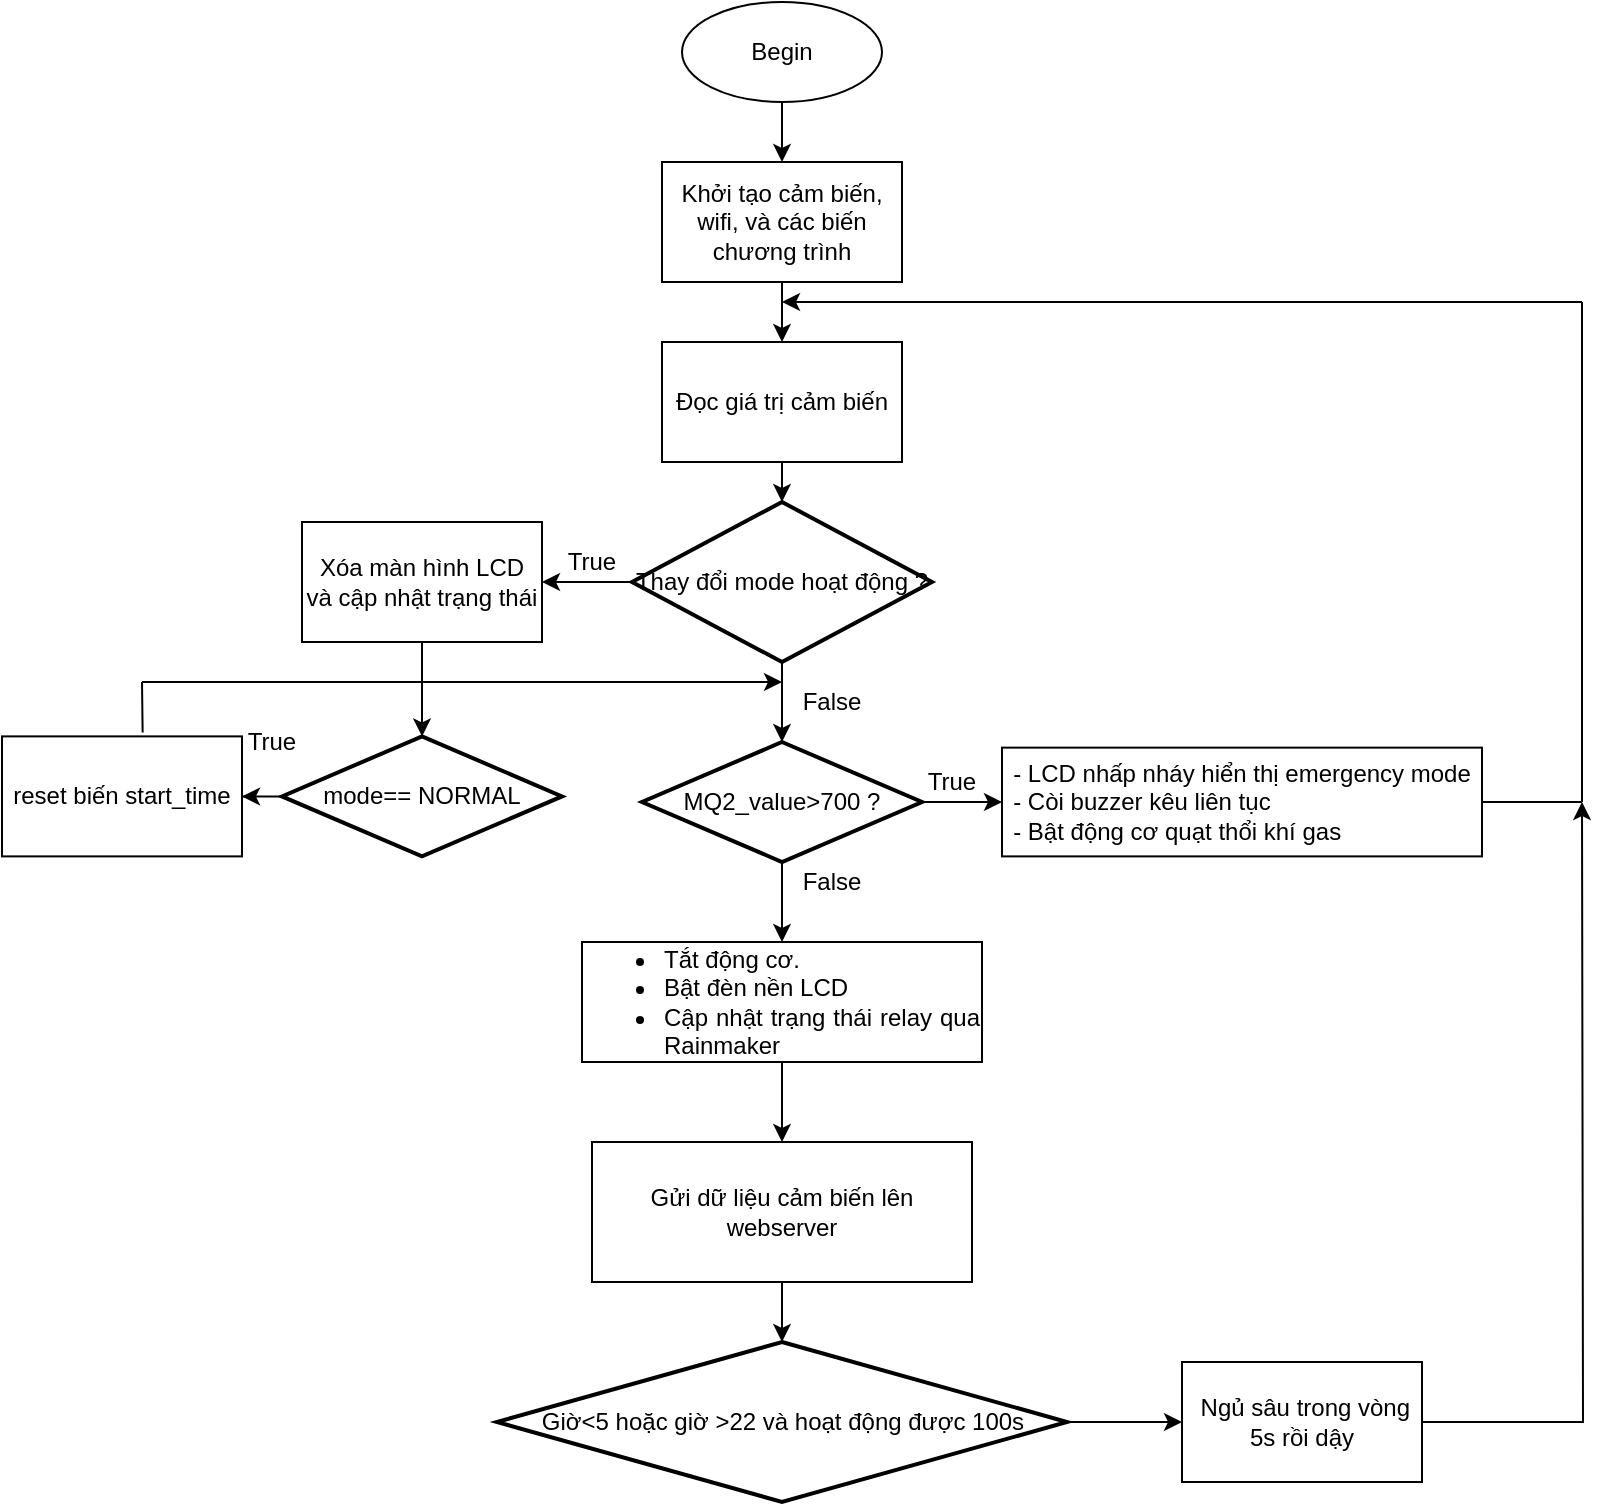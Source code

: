 <mxfile version="25.0.1">
  <diagram name="Page-1" id="8qg7KSSjWDyK8bKFyOf4">
    <mxGraphModel dx="558" dy="257" grid="1" gridSize="10" guides="1" tooltips="1" connect="1" arrows="1" fold="1" page="1" pageScale="1" pageWidth="850" pageHeight="1100" math="0" shadow="0">
      <root>
        <mxCell id="0" />
        <mxCell id="1" parent="0" />
        <mxCell id="Wlit7dpWgTV-Mipl9ggA-3" style="edgeStyle=orthogonalEdgeStyle;rounded=0;orthogonalLoop=1;jettySize=auto;html=1;exitX=0.5;exitY=1;exitDx=0;exitDy=0;entryX=0.5;entryY=0;entryDx=0;entryDy=0;" edge="1" parent="1" source="Wlit7dpWgTV-Mipl9ggA-1" target="Wlit7dpWgTV-Mipl9ggA-2">
          <mxGeometry relative="1" as="geometry" />
        </mxCell>
        <mxCell id="Wlit7dpWgTV-Mipl9ggA-1" value="Begin" style="ellipse;whiteSpace=wrap;html=1;" vertex="1" parent="1">
          <mxGeometry x="350" y="30" width="100" height="50" as="geometry" />
        </mxCell>
        <mxCell id="Wlit7dpWgTV-Mipl9ggA-5" style="edgeStyle=orthogonalEdgeStyle;rounded=0;orthogonalLoop=1;jettySize=auto;html=1;exitX=0.5;exitY=1;exitDx=0;exitDy=0;entryX=0.5;entryY=0;entryDx=0;entryDy=0;" edge="1" parent="1" source="Wlit7dpWgTV-Mipl9ggA-2" target="Wlit7dpWgTV-Mipl9ggA-4">
          <mxGeometry relative="1" as="geometry" />
        </mxCell>
        <mxCell id="Wlit7dpWgTV-Mipl9ggA-2" value="Khởi tạo cảm biến, wifi, và các biến chương trình" style="rounded=0;whiteSpace=wrap;html=1;" vertex="1" parent="1">
          <mxGeometry x="340" y="110" width="120" height="60" as="geometry" />
        </mxCell>
        <mxCell id="Wlit7dpWgTV-Mipl9ggA-4" value="Đọc giá trị cảm biến" style="rounded=0;whiteSpace=wrap;html=1;" vertex="1" parent="1">
          <mxGeometry x="340" y="200" width="120" height="60" as="geometry" />
        </mxCell>
        <mxCell id="Wlit7dpWgTV-Mipl9ggA-9" style="edgeStyle=orthogonalEdgeStyle;rounded=0;orthogonalLoop=1;jettySize=auto;html=1;exitX=0;exitY=0.5;exitDx=0;exitDy=0;exitPerimeter=0;entryX=1;entryY=0.5;entryDx=0;entryDy=0;" edge="1" parent="1" source="Wlit7dpWgTV-Mipl9ggA-6" target="Wlit7dpWgTV-Mipl9ggA-8">
          <mxGeometry relative="1" as="geometry" />
        </mxCell>
        <mxCell id="Wlit7dpWgTV-Mipl9ggA-6" value="Thay đổi mode hoạt động ?" style="strokeWidth=2;html=1;shape=mxgraph.flowchart.decision;whiteSpace=wrap;" vertex="1" parent="1">
          <mxGeometry x="325" y="280" width="150" height="80" as="geometry" />
        </mxCell>
        <mxCell id="Wlit7dpWgTV-Mipl9ggA-7" style="edgeStyle=orthogonalEdgeStyle;rounded=0;orthogonalLoop=1;jettySize=auto;html=1;exitX=0.5;exitY=1;exitDx=0;exitDy=0;entryX=0.5;entryY=0;entryDx=0;entryDy=0;entryPerimeter=0;" edge="1" parent="1" source="Wlit7dpWgTV-Mipl9ggA-4" target="Wlit7dpWgTV-Mipl9ggA-6">
          <mxGeometry relative="1" as="geometry" />
        </mxCell>
        <mxCell id="Wlit7dpWgTV-Mipl9ggA-8" value="Xóa màn hình LCD và cập nhật trạng thái" style="rounded=0;whiteSpace=wrap;html=1;" vertex="1" parent="1">
          <mxGeometry x="160" y="290" width="120" height="60" as="geometry" />
        </mxCell>
        <mxCell id="Wlit7dpWgTV-Mipl9ggA-13" value="" style="edgeStyle=orthogonalEdgeStyle;rounded=0;orthogonalLoop=1;jettySize=auto;html=1;" edge="1" parent="1" source="Wlit7dpWgTV-Mipl9ggA-10" target="Wlit7dpWgTV-Mipl9ggA-12">
          <mxGeometry relative="1" as="geometry" />
        </mxCell>
        <mxCell id="Wlit7dpWgTV-Mipl9ggA-10" value="mode== NORMAL" style="strokeWidth=2;html=1;shape=mxgraph.flowchart.decision;whiteSpace=wrap;" vertex="1" parent="1">
          <mxGeometry x="150" y="397.19" width="140" height="60" as="geometry" />
        </mxCell>
        <mxCell id="Wlit7dpWgTV-Mipl9ggA-11" style="edgeStyle=orthogonalEdgeStyle;rounded=0;orthogonalLoop=1;jettySize=auto;html=1;entryX=0.5;entryY=0;entryDx=0;entryDy=0;entryPerimeter=0;" edge="1" parent="1" source="Wlit7dpWgTV-Mipl9ggA-8" target="Wlit7dpWgTV-Mipl9ggA-10">
          <mxGeometry relative="1" as="geometry" />
        </mxCell>
        <mxCell id="Wlit7dpWgTV-Mipl9ggA-12" value="reset biến start_time" style="rounded=0;whiteSpace=wrap;html=1;" vertex="1" parent="1">
          <mxGeometry x="10" y="397.19" width="120" height="60" as="geometry" />
        </mxCell>
        <mxCell id="Wlit7dpWgTV-Mipl9ggA-14" value="True" style="text;strokeColor=none;align=center;fillColor=none;html=1;verticalAlign=middle;whiteSpace=wrap;rounded=0;" vertex="1" parent="1">
          <mxGeometry x="280" y="300" width="50" height="20" as="geometry" />
        </mxCell>
        <mxCell id="Wlit7dpWgTV-Mipl9ggA-15" value="True" style="text;strokeColor=none;align=center;fillColor=none;html=1;verticalAlign=middle;whiteSpace=wrap;rounded=0;" vertex="1" parent="1">
          <mxGeometry x="120" y="390" width="50" height="20" as="geometry" />
        </mxCell>
        <mxCell id="Wlit7dpWgTV-Mipl9ggA-20" style="edgeStyle=orthogonalEdgeStyle;rounded=0;orthogonalLoop=1;jettySize=auto;html=1;exitX=1;exitY=0.5;exitDx=0;exitDy=0;exitPerimeter=0;entryX=0;entryY=0.5;entryDx=0;entryDy=0;" edge="1" parent="1" source="Wlit7dpWgTV-Mipl9ggA-16" target="Wlit7dpWgTV-Mipl9ggA-19">
          <mxGeometry relative="1" as="geometry" />
        </mxCell>
        <mxCell id="Wlit7dpWgTV-Mipl9ggA-24" style="edgeStyle=orthogonalEdgeStyle;rounded=0;orthogonalLoop=1;jettySize=auto;html=1;exitX=0.5;exitY=1;exitDx=0;exitDy=0;exitPerimeter=0;entryX=0.5;entryY=0;entryDx=0;entryDy=0;" edge="1" parent="1" source="Wlit7dpWgTV-Mipl9ggA-16" target="Wlit7dpWgTV-Mipl9ggA-23">
          <mxGeometry relative="1" as="geometry" />
        </mxCell>
        <mxCell id="Wlit7dpWgTV-Mipl9ggA-16" value="MQ2_value&amp;gt;700 ?" style="strokeWidth=2;html=1;shape=mxgraph.flowchart.decision;whiteSpace=wrap;" vertex="1" parent="1">
          <mxGeometry x="330" y="400" width="140" height="60" as="geometry" />
        </mxCell>
        <mxCell id="Wlit7dpWgTV-Mipl9ggA-17" style="edgeStyle=orthogonalEdgeStyle;rounded=0;orthogonalLoop=1;jettySize=auto;html=1;exitX=0.5;exitY=1;exitDx=0;exitDy=0;exitPerimeter=0;entryX=0.5;entryY=0;entryDx=0;entryDy=0;entryPerimeter=0;" edge="1" parent="1" source="Wlit7dpWgTV-Mipl9ggA-6" target="Wlit7dpWgTV-Mipl9ggA-16">
          <mxGeometry relative="1" as="geometry" />
        </mxCell>
        <mxCell id="Wlit7dpWgTV-Mipl9ggA-19" value="&lt;div style=&quot;text-align: justify;&quot;&gt;&lt;span style=&quot;background-color: initial;&quot;&gt;- LCD nhấp nháy hiển thị emergency mode&lt;/span&gt;&lt;/div&gt;&lt;div style=&quot;text-align: justify;&quot;&gt;&lt;span style=&quot;background-color: initial;&quot;&gt;- Còi buzzer kêu liên tục&lt;/span&gt;&lt;/div&gt;&lt;div style=&quot;text-align: justify;&quot;&gt;- Bật động cơ quạt thổi khí gas&lt;/div&gt;" style="rounded=0;whiteSpace=wrap;html=1;" vertex="1" parent="1">
          <mxGeometry x="510" y="402.82" width="240" height="54.37" as="geometry" />
        </mxCell>
        <mxCell id="Wlit7dpWgTV-Mipl9ggA-21" value="True" style="text;strokeColor=none;align=center;fillColor=none;html=1;verticalAlign=middle;whiteSpace=wrap;rounded=0;" vertex="1" parent="1">
          <mxGeometry x="460" y="410" width="50" height="20" as="geometry" />
        </mxCell>
        <mxCell id="Wlit7dpWgTV-Mipl9ggA-22" value="False" style="text;strokeColor=none;align=center;fillColor=none;html=1;verticalAlign=middle;whiteSpace=wrap;rounded=0;" vertex="1" parent="1">
          <mxGeometry x="400" y="370" width="50" height="20" as="geometry" />
        </mxCell>
        <mxCell id="Wlit7dpWgTV-Mipl9ggA-27" style="edgeStyle=orthogonalEdgeStyle;rounded=0;orthogonalLoop=1;jettySize=auto;html=1;exitX=0.5;exitY=1;exitDx=0;exitDy=0;entryX=0.5;entryY=0;entryDx=0;entryDy=0;" edge="1" parent="1" source="Wlit7dpWgTV-Mipl9ggA-23" target="Wlit7dpWgTV-Mipl9ggA-26">
          <mxGeometry relative="1" as="geometry" />
        </mxCell>
        <mxCell id="Wlit7dpWgTV-Mipl9ggA-23" value="&lt;ul&gt;&lt;li style=&quot;text-align: justify;&quot;&gt;Tắt động cơ.&lt;/li&gt;&lt;li style=&quot;text-align: justify;&quot;&gt;Bật đèn nền LCD&lt;/li&gt;&lt;li style=&quot;text-align: justify;&quot;&gt;Cập nhật trạng thái relay qua Rainmaker&lt;/li&gt;&lt;/ul&gt;" style="rounded=0;whiteSpace=wrap;html=1;" vertex="1" parent="1">
          <mxGeometry x="300" y="500" width="200" height="60" as="geometry" />
        </mxCell>
        <mxCell id="Wlit7dpWgTV-Mipl9ggA-25" value="False" style="text;strokeColor=none;align=center;fillColor=none;html=1;verticalAlign=middle;whiteSpace=wrap;rounded=0;" vertex="1" parent="1">
          <mxGeometry x="400" y="460" width="50" height="20" as="geometry" />
        </mxCell>
        <mxCell id="Wlit7dpWgTV-Mipl9ggA-26" value="Gửi dữ liệu cảm biến lên webserver" style="rounded=0;whiteSpace=wrap;html=1;" vertex="1" parent="1">
          <mxGeometry x="305" y="600" width="190" height="70" as="geometry" />
        </mxCell>
        <mxCell id="Wlit7dpWgTV-Mipl9ggA-32" style="edgeStyle=orthogonalEdgeStyle;rounded=0;orthogonalLoop=1;jettySize=auto;html=1;exitX=1;exitY=0.5;exitDx=0;exitDy=0;exitPerimeter=0;entryX=0;entryY=0.5;entryDx=0;entryDy=0;" edge="1" parent="1" source="Wlit7dpWgTV-Mipl9ggA-28" target="Wlit7dpWgTV-Mipl9ggA-30">
          <mxGeometry relative="1" as="geometry" />
        </mxCell>
        <mxCell id="Wlit7dpWgTV-Mipl9ggA-28" value="Giờ&amp;lt;5 hoặc giờ &amp;gt;22 và hoạt động được 100s" style="strokeWidth=2;html=1;shape=mxgraph.flowchart.decision;whiteSpace=wrap;" vertex="1" parent="1">
          <mxGeometry x="257.5" y="700" width="285" height="80" as="geometry" />
        </mxCell>
        <mxCell id="Wlit7dpWgTV-Mipl9ggA-29" style="edgeStyle=orthogonalEdgeStyle;rounded=0;orthogonalLoop=1;jettySize=auto;html=1;exitX=0.5;exitY=1;exitDx=0;exitDy=0;entryX=0.5;entryY=0;entryDx=0;entryDy=0;entryPerimeter=0;" edge="1" parent="1" source="Wlit7dpWgTV-Mipl9ggA-26" target="Wlit7dpWgTV-Mipl9ggA-28">
          <mxGeometry relative="1" as="geometry" />
        </mxCell>
        <mxCell id="Wlit7dpWgTV-Mipl9ggA-36" style="edgeStyle=orthogonalEdgeStyle;rounded=0;orthogonalLoop=1;jettySize=auto;html=1;exitX=1;exitY=0.5;exitDx=0;exitDy=0;" edge="1" parent="1" source="Wlit7dpWgTV-Mipl9ggA-30">
          <mxGeometry relative="1" as="geometry">
            <mxPoint x="800" y="430" as="targetPoint" />
          </mxGeometry>
        </mxCell>
        <mxCell id="Wlit7dpWgTV-Mipl9ggA-30" value="&amp;nbsp;Ngủ sâu trong vòng 5s rồi dậy" style="rounded=0;whiteSpace=wrap;html=1;" vertex="1" parent="1">
          <mxGeometry x="600" y="710" width="120" height="60" as="geometry" />
        </mxCell>
        <mxCell id="Wlit7dpWgTV-Mipl9ggA-33" value="" style="endArrow=none;html=1;rounded=0;" edge="1" parent="1">
          <mxGeometry width="50" height="50" relative="1" as="geometry">
            <mxPoint x="750" y="430" as="sourcePoint" />
            <mxPoint x="800" y="430" as="targetPoint" />
          </mxGeometry>
        </mxCell>
        <mxCell id="Wlit7dpWgTV-Mipl9ggA-34" value="" style="endArrow=none;html=1;rounded=0;" edge="1" parent="1">
          <mxGeometry width="50" height="50" relative="1" as="geometry">
            <mxPoint x="800" y="430" as="sourcePoint" />
            <mxPoint x="800" y="180" as="targetPoint" />
          </mxGeometry>
        </mxCell>
        <mxCell id="Wlit7dpWgTV-Mipl9ggA-35" value="" style="endArrow=classic;html=1;rounded=0;" edge="1" parent="1">
          <mxGeometry width="50" height="50" relative="1" as="geometry">
            <mxPoint x="800" y="180" as="sourcePoint" />
            <mxPoint x="400" y="180" as="targetPoint" />
          </mxGeometry>
        </mxCell>
        <mxCell id="Wlit7dpWgTV-Mipl9ggA-37" value="" style="endArrow=none;html=1;rounded=0;exitX=0.586;exitY=-0.033;exitDx=0;exitDy=0;exitPerimeter=0;" edge="1" parent="1" source="Wlit7dpWgTV-Mipl9ggA-12">
          <mxGeometry width="50" height="50" relative="1" as="geometry">
            <mxPoint x="80" y="380" as="sourcePoint" />
            <mxPoint x="80" y="370" as="targetPoint" />
          </mxGeometry>
        </mxCell>
        <mxCell id="Wlit7dpWgTV-Mipl9ggA-38" value="" style="endArrow=classic;html=1;rounded=0;" edge="1" parent="1">
          <mxGeometry width="50" height="50" relative="1" as="geometry">
            <mxPoint x="80" y="370" as="sourcePoint" />
            <mxPoint x="400" y="370" as="targetPoint" />
          </mxGeometry>
        </mxCell>
      </root>
    </mxGraphModel>
  </diagram>
</mxfile>

